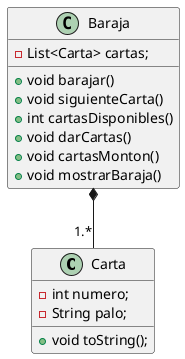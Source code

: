 @startuml
'https://plantuml.com/class-diagram

class Carta{
    - int numero;
    - String palo;

    + void toString();
}

class Baraja{
    - List<Carta> cartas;

    + void barajar()
    + void siguienteCarta()
    + int cartasDisponibles()
    + void darCartas()
    + void cartasMonton()
    + void mostrarBaraja()
}

Baraja *--"1.*" Carta
@enduml